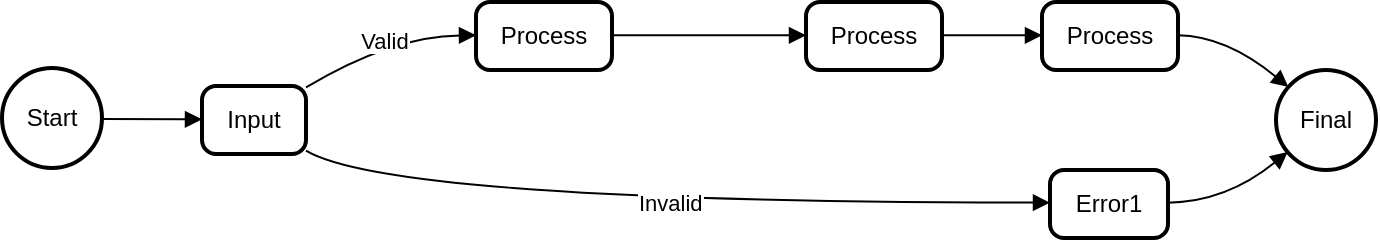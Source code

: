 <mxfile version="24.7.7">
  <diagram name="Page-1" id="mZbQhfNU-KYauh2qE4AM">
    <mxGraphModel>
      <root>
        <mxCell id="0" />
        <mxCell id="1" parent="0" />
        <mxCell id="2" value="Start" style="ellipse;aspect=fixed;strokeWidth=2;whiteSpace=wrap;" vertex="1" parent="1">
          <mxGeometry y="33" width="50" height="50" as="geometry" />
        </mxCell>
        <mxCell id="3" value="Input" style="rounded=1;absoluteArcSize=1;arcSize=14;whiteSpace=wrap;strokeWidth=2;" vertex="1" parent="1">
          <mxGeometry x="100" y="42" width="52" height="34" as="geometry" />
        </mxCell>
        <mxCell id="4" value="Process" style="rounded=1;absoluteArcSize=1;arcSize=14;whiteSpace=wrap;strokeWidth=2;" vertex="1" parent="1">
          <mxGeometry x="237" width="68" height="34" as="geometry" />
        </mxCell>
        <mxCell id="5" value="Error1" style="rounded=1;absoluteArcSize=1;arcSize=14;whiteSpace=wrap;strokeWidth=2;" vertex="1" parent="1">
          <mxGeometry x="524" y="84" width="59" height="34" as="geometry" />
        </mxCell>
        <mxCell id="6" value="Process" style="rounded=1;absoluteArcSize=1;arcSize=14;whiteSpace=wrap;strokeWidth=2;" vertex="1" parent="1">
          <mxGeometry x="402" width="68" height="34" as="geometry" />
        </mxCell>
        <mxCell id="7" value="Process" style="rounded=1;absoluteArcSize=1;arcSize=14;whiteSpace=wrap;strokeWidth=2;" vertex="1" parent="1">
          <mxGeometry x="520" width="68" height="34" as="geometry" />
        </mxCell>
        <mxCell id="8" value="Final" style="ellipse;aspect=fixed;strokeWidth=2;whiteSpace=wrap;" vertex="1" parent="1">
          <mxGeometry x="637" y="34" width="50" height="50" as="geometry" />
        </mxCell>
        <mxCell id="9" value="" style="curved=1;startArrow=none;endArrow=block;exitX=1;exitY=0.51;entryX=0;entryY=0.49;" edge="1" parent="1" source="2" target="3">
          <mxGeometry relative="1" as="geometry">
            <Array as="points" />
          </mxGeometry>
        </mxCell>
        <mxCell id="10" value="Valid" style="curved=1;startArrow=none;endArrow=block;exitX=1;exitY=0.02;entryX=0;entryY=0.49;" edge="1" parent="1" source="3" target="4">
          <mxGeometry relative="1" as="geometry">
            <Array as="points">
              <mxPoint x="195" y="17" />
            </Array>
          </mxGeometry>
        </mxCell>
        <mxCell id="11" value="Invalid" style="curved=1;startArrow=none;endArrow=block;exitX=1;exitY=0.95;entryX=0;entryY=0.48;" edge="1" parent="1" source="3" target="5">
          <mxGeometry relative="1" as="geometry">
            <Array as="points">
              <mxPoint x="195" y="100" />
            </Array>
          </mxGeometry>
        </mxCell>
        <mxCell id="12" value="" style="curved=1;startArrow=none;endArrow=block;exitX=0.99;exitY=0.49;entryX=0;entryY=0.49;" edge="1" parent="1" source="4" target="6">
          <mxGeometry relative="1" as="geometry">
            <Array as="points" />
          </mxGeometry>
        </mxCell>
        <mxCell id="13" value="" style="curved=1;startArrow=none;endArrow=block;exitX=1;exitY=0.49;entryX=0;entryY=0.49;" edge="1" parent="1" source="6" target="7">
          <mxGeometry relative="1" as="geometry">
            <Array as="points" />
          </mxGeometry>
        </mxCell>
        <mxCell id="14" value="" style="curved=1;startArrow=none;endArrow=block;exitX=0.99;exitY=0.49;entryX=0.01;entryY=0.07;" edge="1" parent="1" source="7" target="8">
          <mxGeometry relative="1" as="geometry">
            <Array as="points">
              <mxPoint x="612" y="17" />
            </Array>
          </mxGeometry>
        </mxCell>
        <mxCell id="15" value="" style="curved=1;startArrow=none;endArrow=block;exitX=1;exitY=0.48;entryX=0.01;entryY=0.91;" edge="1" parent="1" source="5" target="8">
          <mxGeometry relative="1" as="geometry">
            <Array as="points">
              <mxPoint x="612" y="100" />
            </Array>
          </mxGeometry>
        </mxCell>
      </root>
    </mxGraphModel>
  </diagram>
</mxfile>
